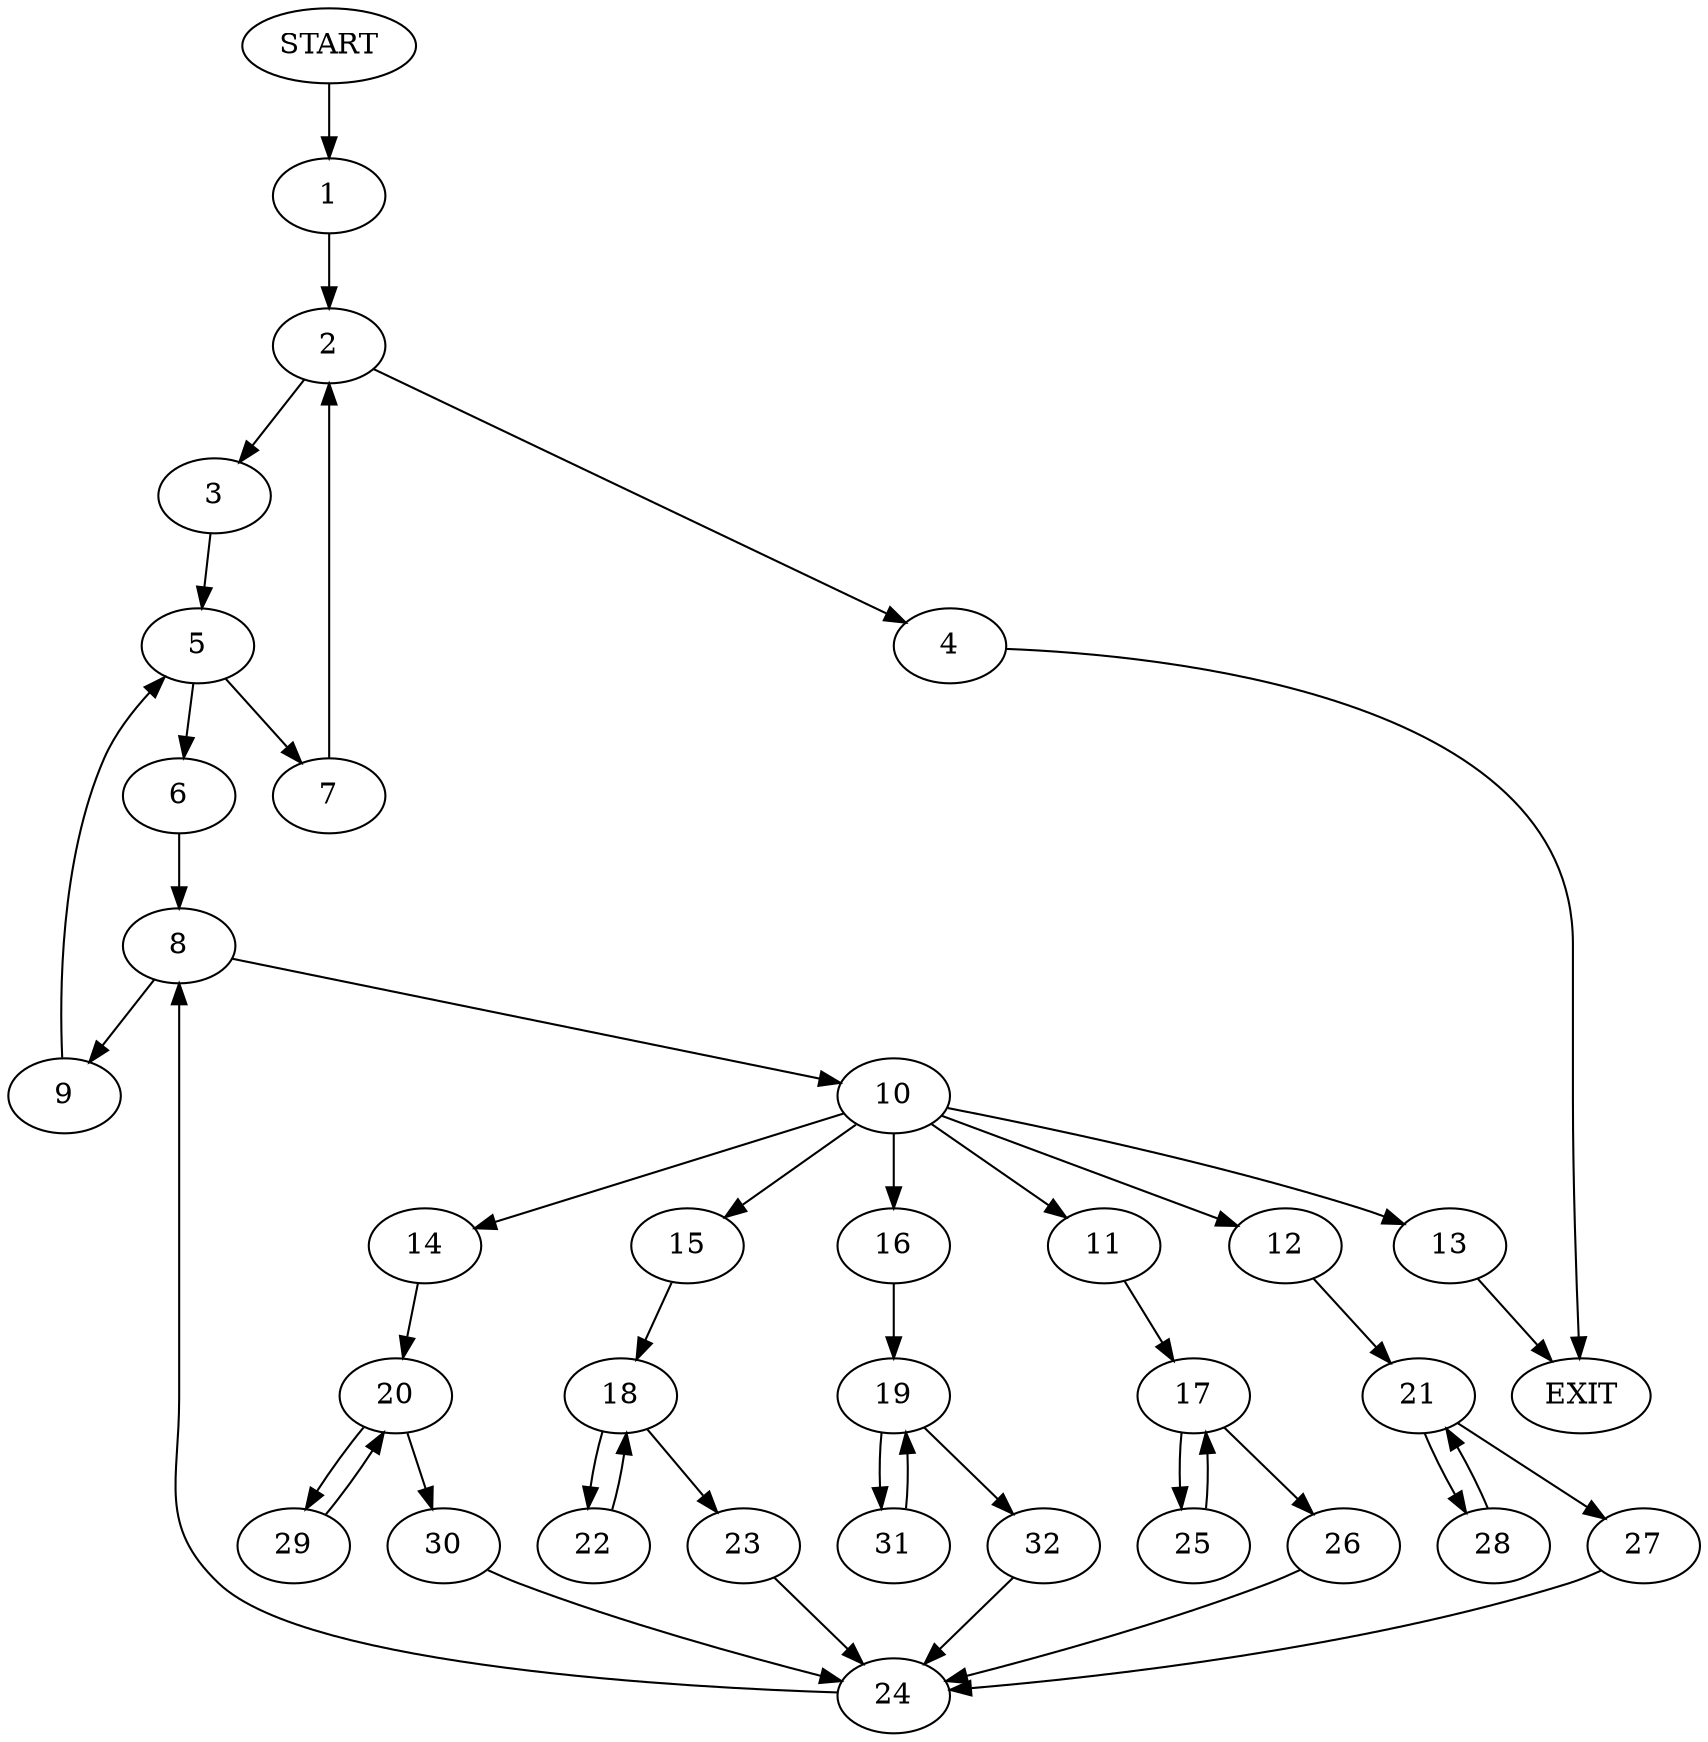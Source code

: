 digraph {
0 [label="START"]
33 [label="EXIT"]
0 -> 1
1 -> 2
2 -> 3
2 -> 4
3 -> 5
4 -> 33
5 -> 6
5 -> 7
6 -> 8
7 -> 2
8 -> 9
8 -> 10
9 -> 5
10 -> 11
10 -> 12
10 -> 13
10 -> 14
10 -> 15
10 -> 16
13 -> 33
11 -> 17
15 -> 18
16 -> 19
14 -> 20
12 -> 21
18 -> 22
18 -> 23
22 -> 18
23 -> 24
24 -> 8
17 -> 25
17 -> 26
26 -> 24
25 -> 17
21 -> 27
21 -> 28
28 -> 21
27 -> 24
20 -> 29
20 -> 30
29 -> 20
30 -> 24
19 -> 31
19 -> 32
31 -> 19
32 -> 24
}
